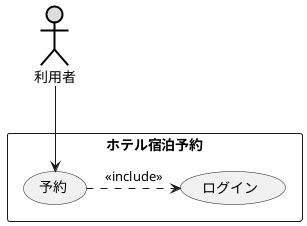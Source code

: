 @startuml ユースケース図
' left to right direction
actor 利用者#DDDDDD;line:black;line.bold;
rectangle ホテル宿泊予約 {
usecase 予約
usecase ログイン
}
利用者 --> 予約
予約 .> ログイン : <<include>>
@enduml